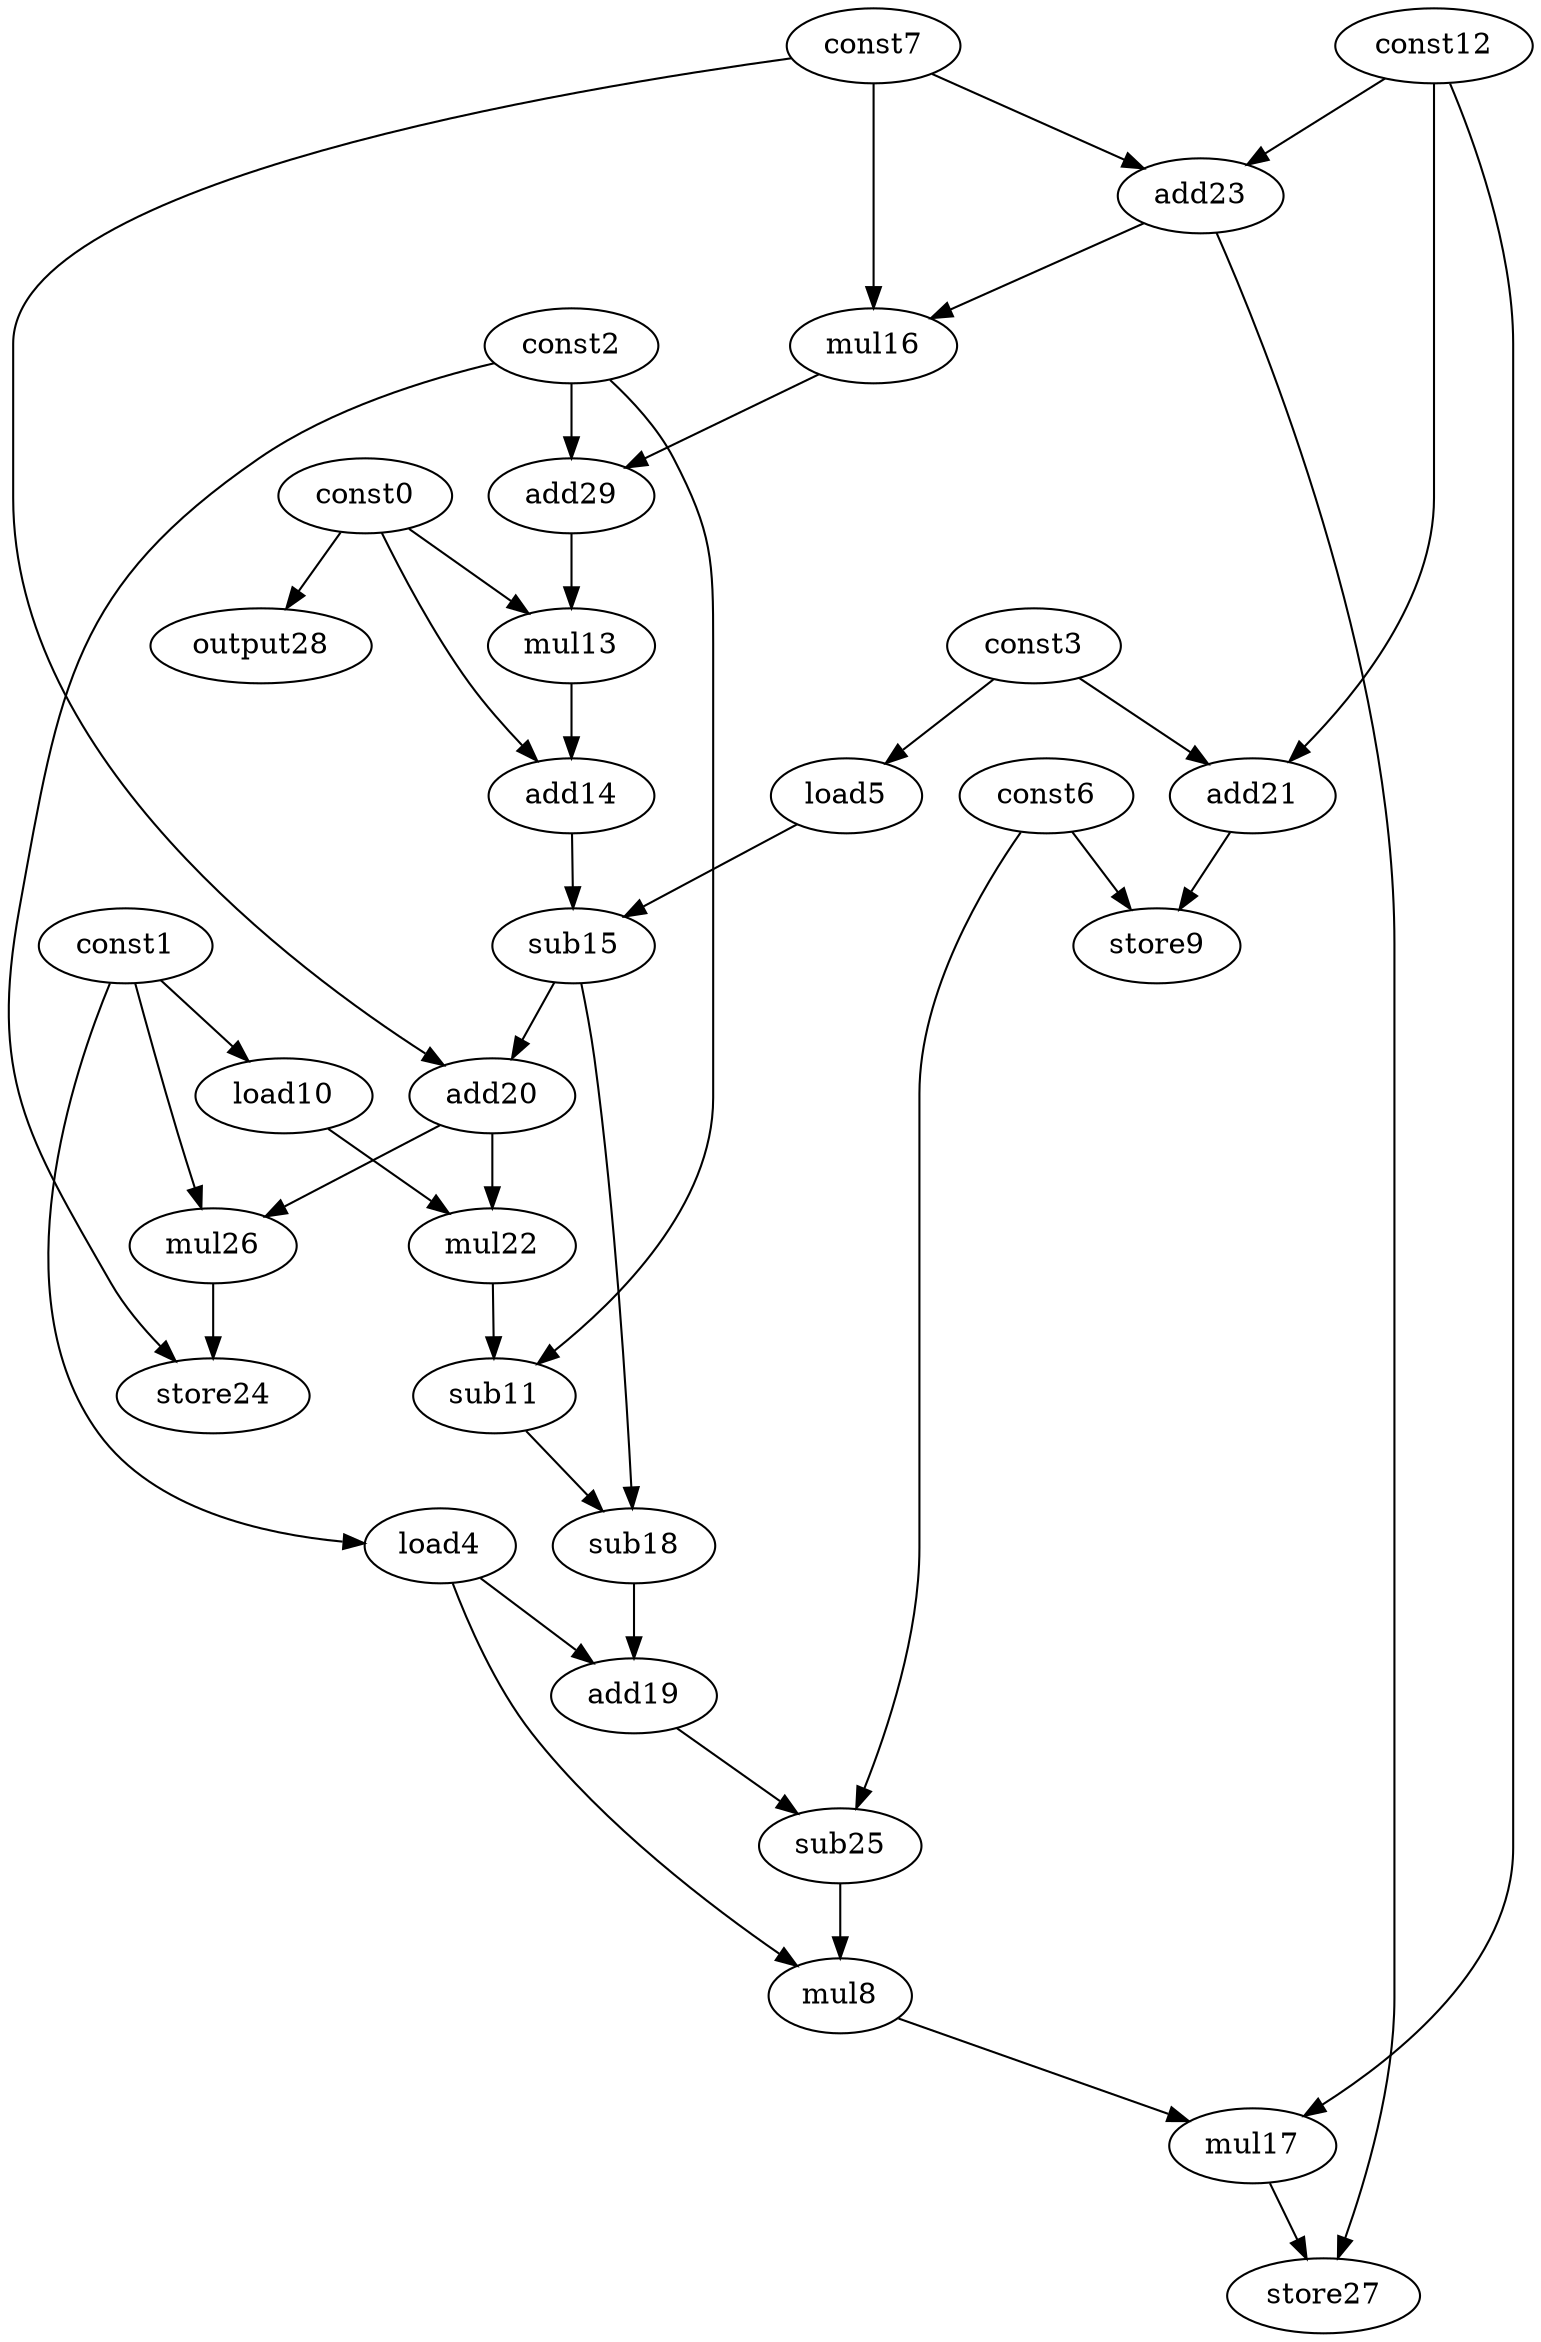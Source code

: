 digraph G { 
const0[opcode=const]; 
const1[opcode=const]; 
const2[opcode=const]; 
const3[opcode=const]; 
load4[opcode=load]; 
load5[opcode=load]; 
const6[opcode=const]; 
const7[opcode=const]; 
mul8[opcode=mul]; 
store9[opcode=store]; 
load10[opcode=load]; 
sub11[opcode=sub]; 
const12[opcode=const]; 
mul13[opcode=mul]; 
add14[opcode=add]; 
sub15[opcode=sub]; 
mul16[opcode=mul]; 
mul17[opcode=mul]; 
sub18[opcode=sub]; 
add19[opcode=add]; 
add20[opcode=add]; 
add21[opcode=add]; 
mul22[opcode=mul]; 
add23[opcode=add]; 
store24[opcode=store]; 
sub25[opcode=sub]; 
mul26[opcode=mul]; 
store27[opcode=store]; 
output28[opcode=output]; 
add29[opcode=add]; 
const1->load4[operand=0];
const3->load5[operand=0];
const1->load10[operand=0];
const3->add21[operand=0];
const12->add21[operand=1];
const12->add23[operand=0];
const7->add23[operand=1];
const0->output28[operand=0];
add21->store9[operand=0];
const6->store9[operand=1];
const7->mul16[operand=0];
add23->mul16[operand=1];
mul16->add29[operand=0];
const2->add29[operand=1];
const0->mul13[operand=0];
add29->mul13[operand=1];
const0->add14[operand=0];
mul13->add14[operand=1];
load5->sub15[operand=0];
add14->sub15[operand=1];
const7->add20[operand=0];
sub15->add20[operand=1];
load10->mul22[operand=0];
add20->mul22[operand=1];
const1->mul26[operand=0];
add20->mul26[operand=1];
const2->sub11[operand=0];
mul22->sub11[operand=1];
const2->store24[operand=0];
mul26->store24[operand=1];
sub11->sub18[operand=0];
sub15->sub18[operand=1];
sub18->add19[operand=0];
load4->add19[operand=1];
add19->sub25[operand=0];
const6->sub25[operand=1];
sub25->mul8[operand=0];
load4->mul8[operand=1];
mul8->mul17[operand=0];
const12->mul17[operand=1];
mul17->store27[operand=0];
add23->store27[operand=1];
}
